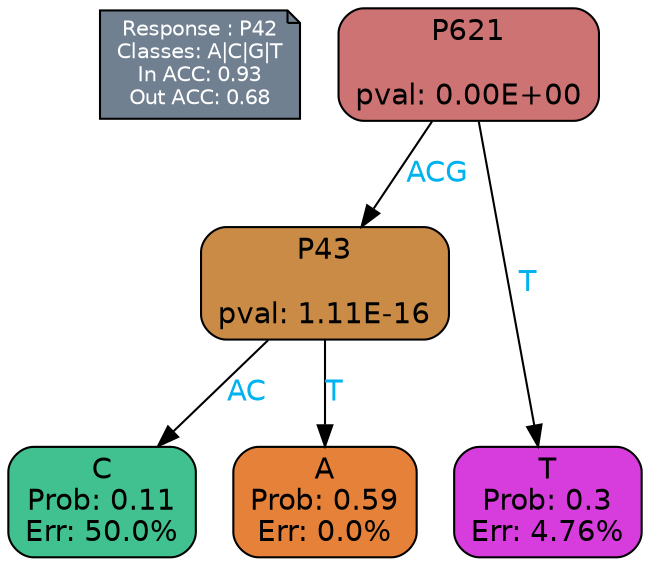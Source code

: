 digraph Tree {
node [shape=box, style="filled, rounded", color="black", fontname=helvetica] ;
graph [ranksep=equally, splines=polylines, bgcolor=transparent, dpi=600] ;
edge [fontname=helvetica] ;
LEGEND [label="Response : P42
Classes: A|C|G|T
In ACC: 0.93
Out ACC: 0.68
",shape=note,align=left,style=filled,fillcolor="slategray",fontcolor="white",fontsize=10];1 [label="P621

pval: 0.00E+00", fillcolor="#ce7373"] ;
2 [label="P43

pval: 1.11E-16", fillcolor="#ca8b46"] ;
3 [label="C
Prob: 0.11
Err: 50.0%", fillcolor="#40c18f"] ;
4 [label="A
Prob: 0.59
Err: 0.0%", fillcolor="#e58139"] ;
5 [label="T
Prob: 0.3
Err: 4.76%", fillcolor="#d73cdc"] ;
1 -> 2 [label="ACG",fontcolor=deepskyblue2] ;
1 -> 5 [label="T",fontcolor=deepskyblue2] ;
2 -> 3 [label="AC",fontcolor=deepskyblue2] ;
2 -> 4 [label="T",fontcolor=deepskyblue2] ;
{rank = same; 3;4;5;}{rank = same; LEGEND;1;}}
